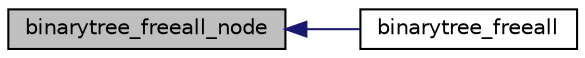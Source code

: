 digraph "binarytree_freeall_node"
{
 // INTERACTIVE_SVG=YES
  edge [fontname="Helvetica",fontsize="10",labelfontname="Helvetica",labelfontsize="10"];
  node [fontname="Helvetica",fontsize="10",shape=record];
  rankdir="LR";
  Node1 [label="binarytree_freeall_node",height=0.2,width=0.4,color="black", fillcolor="grey75", style="filled", fontcolor="black"];
  Node1 -> Node2 [dir="back",color="midnightblue",fontsize="10",style="solid",fontname="Helvetica"];
  Node2 [label="binarytree_freeall",height=0.2,width=0.4,color="black", fillcolor="white", style="filled",URL="$bintree_8h.html#a50ddcd0a04d2db4813bf7c0328c8a65a"];
}
